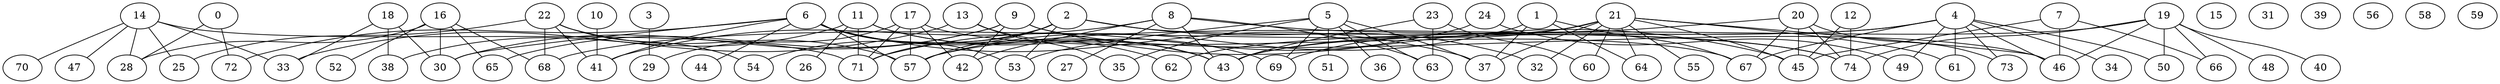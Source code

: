 graph g {0;1;2;3;4;5;6;7;8;9;10;11;12;13;14;15;16;17;18;19;20;21;22;23;24;25;26;27;28;29;30;31;32;33;34;35;36;37;38;39;40;41;42;43;44;45;46;47;48;49;50;51;52;53;54;55;56;57;58;59;60;61;62;63;64;65;66;67;68;69;70;71;72;73;74;0 -- 28;0 -- 72;1 -- 37;1 -- 57;1 -- 64;1 -- 67;2 -- 32;2 -- 53;2 -- 54;2 -- 57;2 -- 71;2 -- 74;3 -- 29;4 -- 34;4 -- 43;4 -- 46;4 -- 49;4 -- 50;4 -- 57;4 -- 61;4 -- 67;4 -- 73;5 -- 35;5 -- 36;5 -- 37;5 -- 51;5 -- 53;5 -- 63;5 -- 69;6 -- 30;6 -- 37;6 -- 41;6 -- 43;6 -- 44;6 -- 53;6 -- 57;6 -- 62;6 -- 72;7 -- 45;7 -- 46;7 -- 66;8 -- 27;8 -- 41;8 -- 42;8 -- 43;8 -- 63;8 -- 74;9 -- 30;9 -- 42;9 -- 45;9 -- 46;9 -- 65;10 -- 41;11 -- 26;11 -- 38;11 -- 43;11 -- 69;11 -- 71;12 -- 45;12 -- 74;13 -- 33;13 -- 35;13 -- 43;14 -- 25;14 -- 28;14 -- 33;14 -- 47;14 -- 70;14 -- 71;16 -- 28;16 -- 30;16 -- 52;16 -- 65;16 -- 68;17 -- 29;17 -- 42;17 -- 57;17 -- 67;17 -- 71;18 -- 30;18 -- 33;18 -- 38;19 -- 40;19 -- 43;19 -- 46;19 -- 48;19 -- 50;19 -- 66;19 -- 74;20 -- 45;20 -- 62;20 -- 67;20 -- 73;20 -- 74;21 -- 32;21 -- 37;21 -- 45;21 -- 46;21 -- 55;21 -- 60;21 -- 61;21 -- 64;21 -- 68;21 -- 69;22 -- 25;22 -- 41;22 -- 54;22 -- 57;22 -- 68;23 -- 43;23 -- 60;23 -- 63;24 -- 49;24 -- 71;}